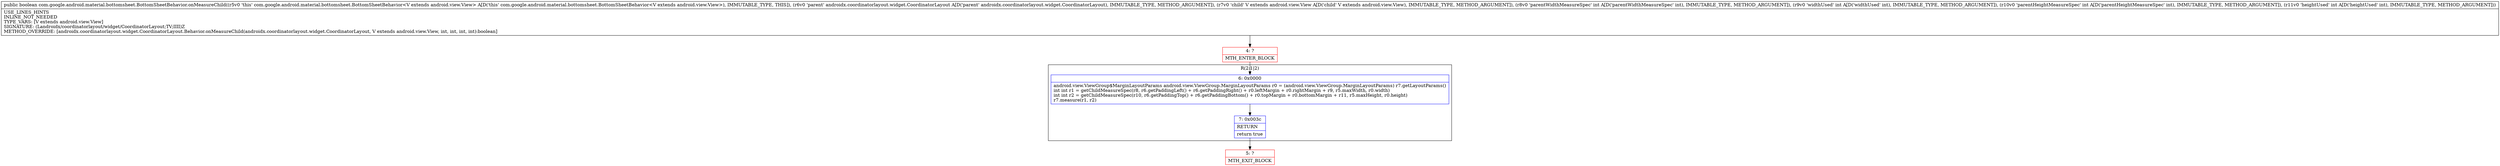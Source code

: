digraph "CFG forcom.google.android.material.bottomsheet.BottomSheetBehavior.onMeasureChild(Landroidx\/coordinatorlayout\/widget\/CoordinatorLayout;Landroid\/view\/View;IIII)Z" {
subgraph cluster_Region_688611077 {
label = "R(2:1|2)";
node [shape=record,color=blue];
Node_6 [shape=record,label="{6\:\ 0x0000|android.view.ViewGroup$MarginLayoutParams android.view.ViewGroup.MarginLayoutParams r0 = (android.view.ViewGroup.MarginLayoutParams) r7.getLayoutParams()\lint int r1 = getChildMeasureSpec(r8, r6.getPaddingLeft() + r6.getPaddingRight() + r0.leftMargin + r0.rightMargin + r9, r5.maxWidth, r0.width)\lint int r2 = getChildMeasureSpec(r10, r6.getPaddingTop() + r6.getPaddingBottom() + r0.topMargin + r0.bottomMargin + r11, r5.maxHeight, r0.height)\lr7.measure(r1, r2)\l}"];
Node_7 [shape=record,label="{7\:\ 0x003c|RETURN\l|return true\l}"];
}
Node_4 [shape=record,color=red,label="{4\:\ ?|MTH_ENTER_BLOCK\l}"];
Node_5 [shape=record,color=red,label="{5\:\ ?|MTH_EXIT_BLOCK\l}"];
MethodNode[shape=record,label="{public boolean com.google.android.material.bottomsheet.BottomSheetBehavior.onMeasureChild((r5v0 'this' com.google.android.material.bottomsheet.BottomSheetBehavior\<V extends android.view.View\> A[D('this' com.google.android.material.bottomsheet.BottomSheetBehavior\<V extends android.view.View\>), IMMUTABLE_TYPE, THIS]), (r6v0 'parent' androidx.coordinatorlayout.widget.CoordinatorLayout A[D('parent' androidx.coordinatorlayout.widget.CoordinatorLayout), IMMUTABLE_TYPE, METHOD_ARGUMENT]), (r7v0 'child' V extends android.view.View A[D('child' V extends android.view.View), IMMUTABLE_TYPE, METHOD_ARGUMENT]), (r8v0 'parentWidthMeasureSpec' int A[D('parentWidthMeasureSpec' int), IMMUTABLE_TYPE, METHOD_ARGUMENT]), (r9v0 'widthUsed' int A[D('widthUsed' int), IMMUTABLE_TYPE, METHOD_ARGUMENT]), (r10v0 'parentHeightMeasureSpec' int A[D('parentHeightMeasureSpec' int), IMMUTABLE_TYPE, METHOD_ARGUMENT]), (r11v0 'heightUsed' int A[D('heightUsed' int), IMMUTABLE_TYPE, METHOD_ARGUMENT]))  | USE_LINES_HINTS\lINLINE_NOT_NEEDED\lTYPE_VARS: [V extends android.view.View]\lSIGNATURE: (Landroidx\/coordinatorlayout\/widget\/CoordinatorLayout;TV;IIII)Z\lMETHOD_OVERRIDE: [androidx.coordinatorlayout.widget.CoordinatorLayout.Behavior.onMeasureChild(androidx.coordinatorlayout.widget.CoordinatorLayout, V extends android.view.View, int, int, int, int):boolean]\l}"];
MethodNode -> Node_4;Node_6 -> Node_7;
Node_7 -> Node_5;
Node_4 -> Node_6;
}

